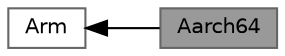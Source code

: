 digraph "Aarch64"
{
 // LATEX_PDF_SIZE
  bgcolor="transparent";
  edge [fontname=Helvetica,fontsize=10,labelfontname=Helvetica,labelfontsize=10];
  node [fontname=Helvetica,fontsize=10,shape=box,height=0.2,width=0.4];
  rankdir=LR;
  Node1 [label="Aarch64",height=0.2,width=0.4,color="gray40", fillcolor="grey60", style="filled", fontcolor="black",tooltip=" "];
  Node2 [label="Arm",height=0.2,width=0.4,color="grey40", fillcolor="white", style="filled",URL="$group__arm.html",tooltip=" "];
  Node2->Node1 [shape=plaintext, dir="back", style="solid"];
}
